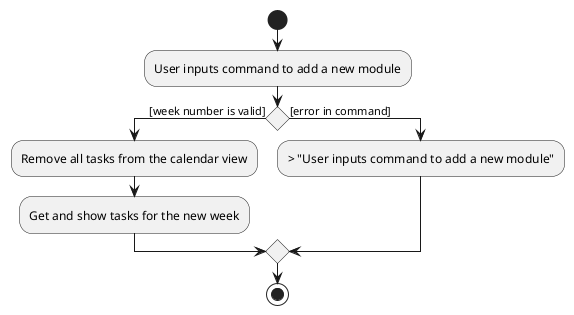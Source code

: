 @startuml
start
:User inputs command to add a new module;

'Since the beta syntax does not support placing the condition outside the
'diamond we place it as the true branch instead.

if () then ([week number is valid])
    :Remove all tasks from the calendar view;
    :Get and show tasks for the new week;
else ([error in command])
    -> "User inputs command to add a new module"
endif


stop
@enduml
